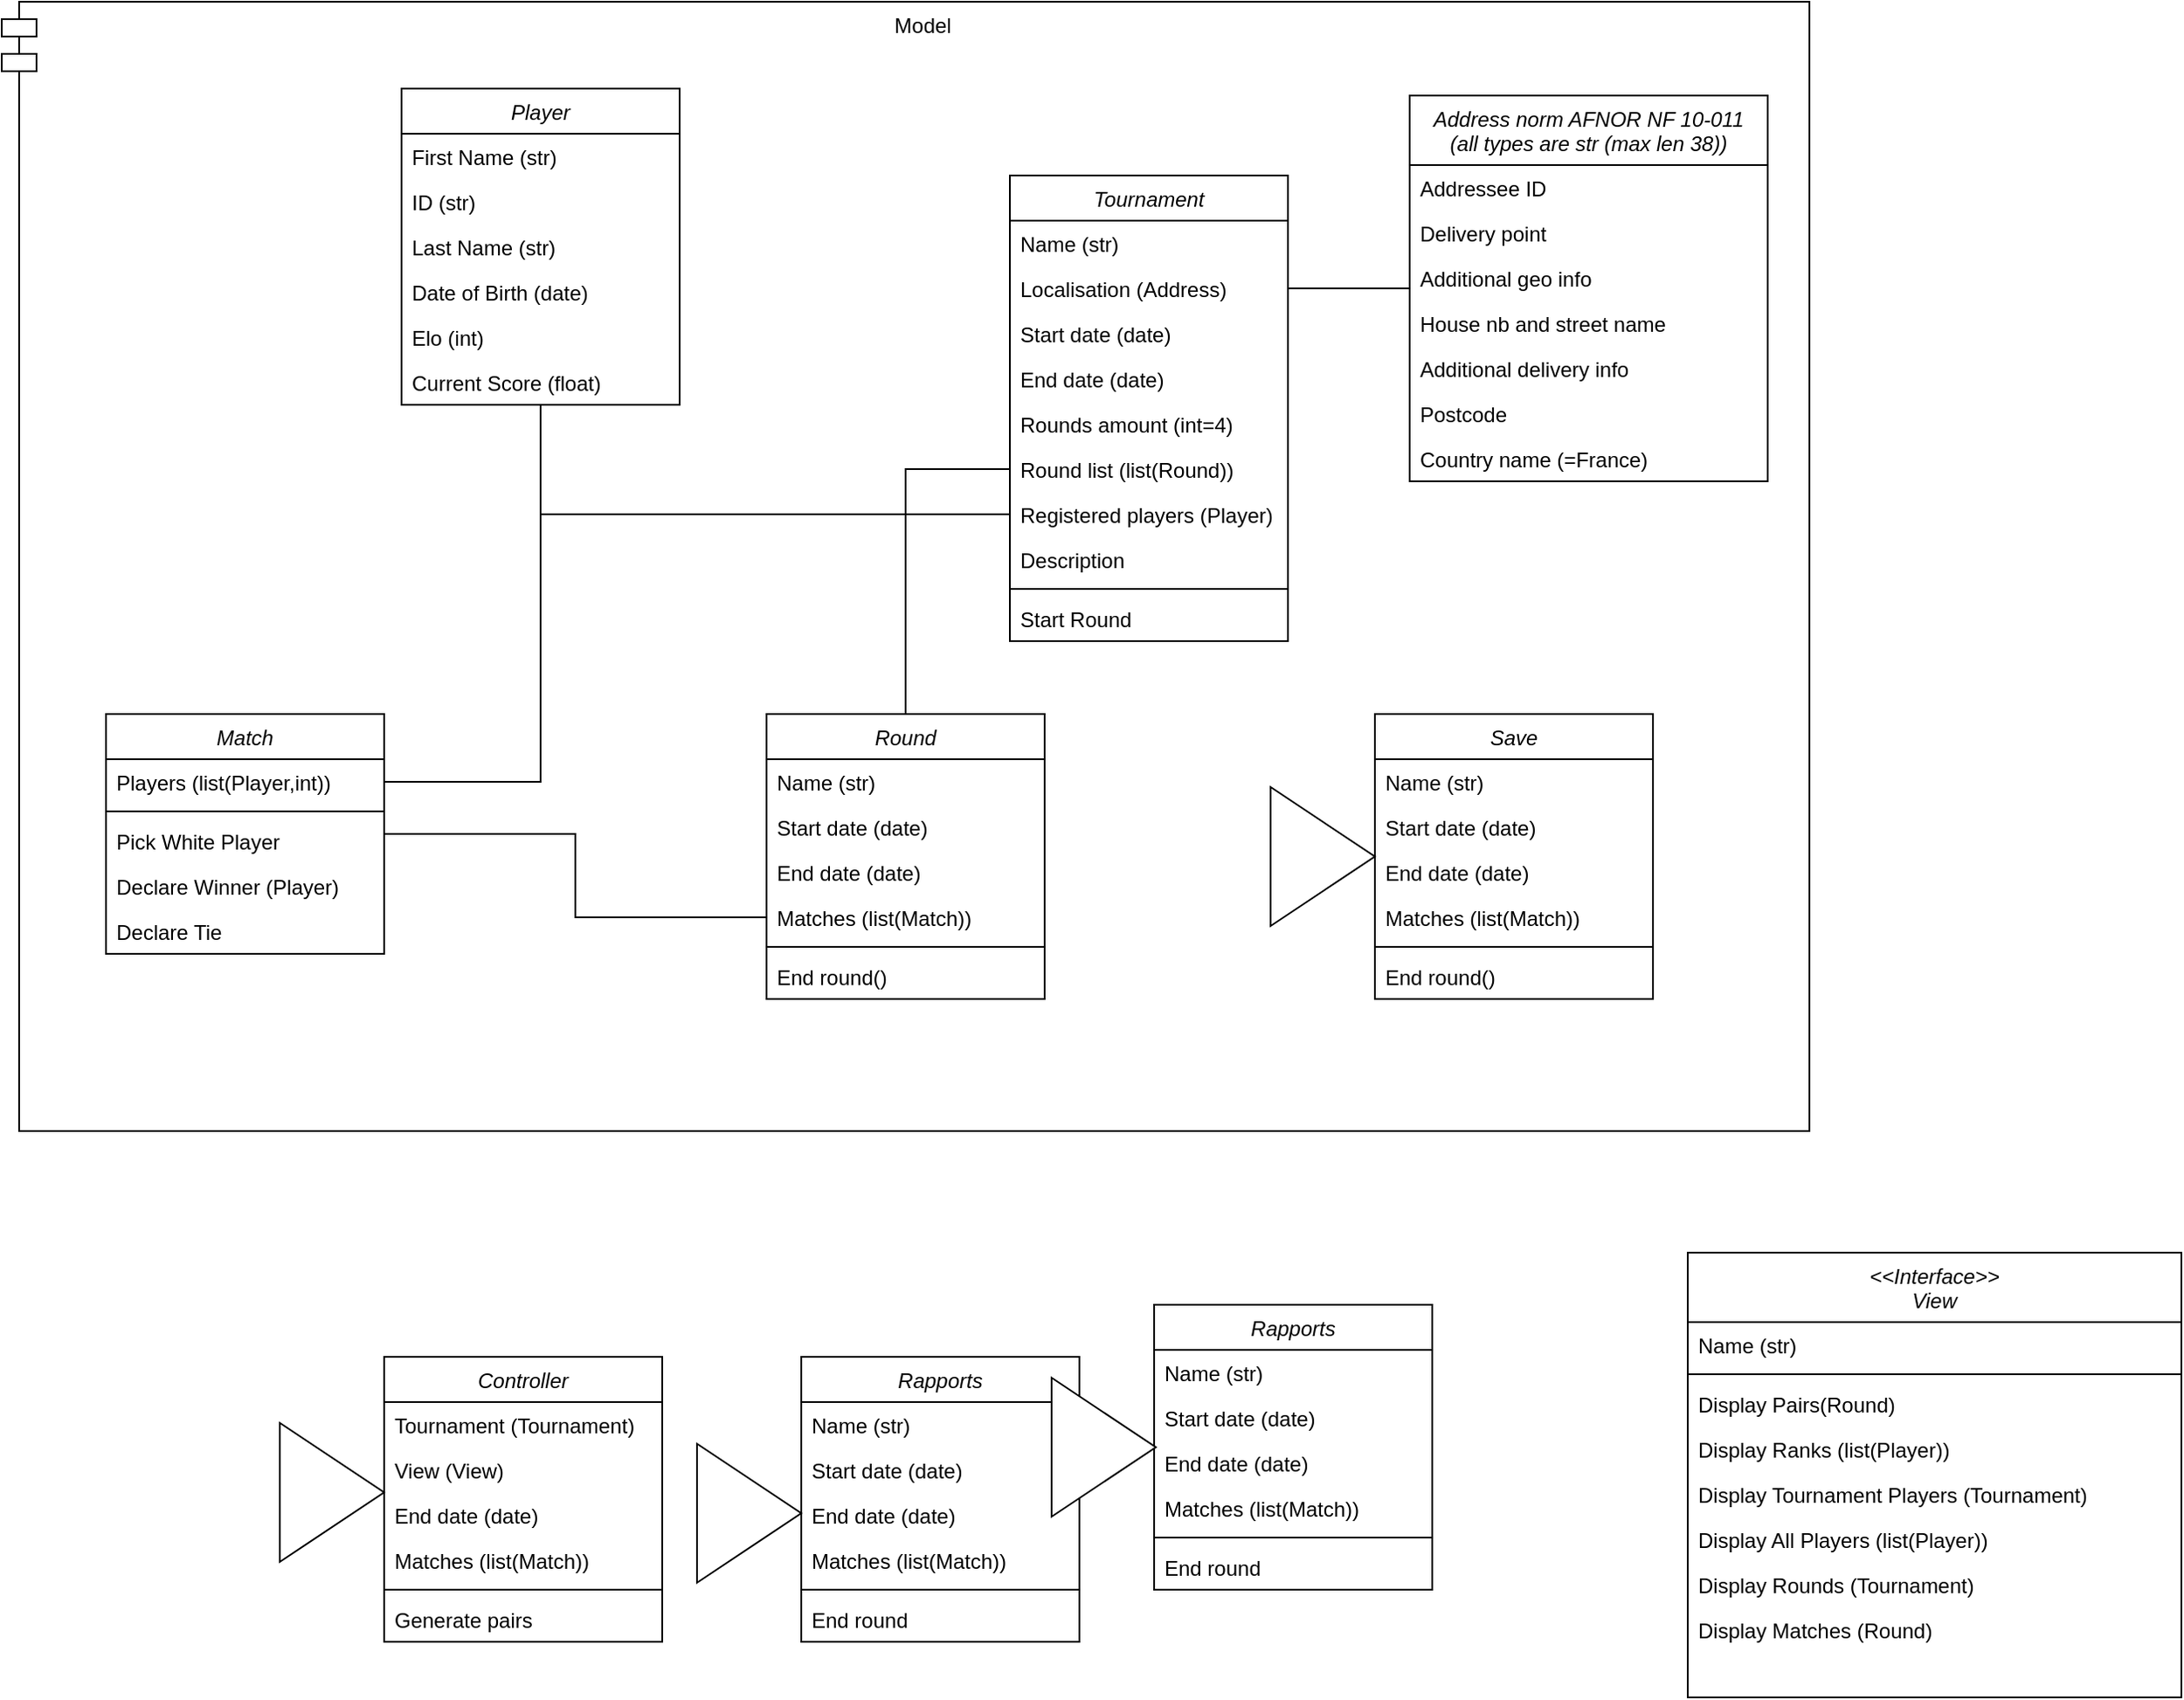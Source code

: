 <mxfile version="24.8.2">
  <diagram id="C5RBs43oDa-KdzZeNtuy" name="Page-1">
    <mxGraphModel dx="2876" dy="1066" grid="1" gridSize="10" guides="1" tooltips="1" connect="1" arrows="1" fold="1" page="1" pageScale="1" pageWidth="827" pageHeight="1169" math="0" shadow="0">
      <root>
        <mxCell id="WIyWlLk6GJQsqaUBKTNV-0" />
        <mxCell id="WIyWlLk6GJQsqaUBKTNV-1" parent="WIyWlLk6GJQsqaUBKTNV-0" />
        <mxCell id="ZnFAinwgTdMH8Z2mTddi-88" value="Model" style="shape=module;align=left;spacingLeft=20;align=center;verticalAlign=top;whiteSpace=wrap;html=1;" vertex="1" parent="WIyWlLk6GJQsqaUBKTNV-1">
          <mxGeometry x="-250" y="30" width="1040" height="650" as="geometry" />
        </mxCell>
        <mxCell id="ZnFAinwgTdMH8Z2mTddi-73" style="edgeStyle=orthogonalEdgeStyle;rounded=0;orthogonalLoop=1;jettySize=auto;html=1;endArrow=none;endFill=0;" edge="1" parent="WIyWlLk6GJQsqaUBKTNV-1" source="zkfFHV4jXpPFQw0GAbJ--0" target="ZnFAinwgTdMH8Z2mTddi-44">
          <mxGeometry relative="1" as="geometry" />
        </mxCell>
        <mxCell id="zkfFHV4jXpPFQw0GAbJ--0" value="Player" style="swimlane;fontStyle=2;align=center;verticalAlign=top;childLayout=stackLayout;horizontal=1;startSize=26;horizontalStack=0;resizeParent=1;resizeLast=0;collapsible=1;marginBottom=0;rounded=0;shadow=0;strokeWidth=1;" parent="WIyWlLk6GJQsqaUBKTNV-1" vertex="1">
          <mxGeometry x="-20" y="80" width="160" height="182" as="geometry">
            <mxRectangle x="230" y="140" width="160" height="26" as="alternateBounds" />
          </mxGeometry>
        </mxCell>
        <mxCell id="zkfFHV4jXpPFQw0GAbJ--1" value="First Name (str)" style="text;align=left;verticalAlign=top;spacingLeft=4;spacingRight=4;overflow=hidden;rotatable=0;points=[[0,0.5],[1,0.5]];portConstraint=eastwest;" parent="zkfFHV4jXpPFQw0GAbJ--0" vertex="1">
          <mxGeometry y="26" width="160" height="26" as="geometry" />
        </mxCell>
        <mxCell id="ZnFAinwgTdMH8Z2mTddi-1" value="ID (str)" style="text;align=left;verticalAlign=top;spacingLeft=4;spacingRight=4;overflow=hidden;rotatable=0;points=[[0,0.5],[1,0.5]];portConstraint=eastwest;rounded=0;shadow=0;html=0;" vertex="1" parent="zkfFHV4jXpPFQw0GAbJ--0">
          <mxGeometry y="52" width="160" height="26" as="geometry" />
        </mxCell>
        <mxCell id="ZnFAinwgTdMH8Z2mTddi-0" value="Last Name (str)" style="text;align=left;verticalAlign=top;spacingLeft=4;spacingRight=4;overflow=hidden;rotatable=0;points=[[0,0.5],[1,0.5]];portConstraint=eastwest;" vertex="1" parent="zkfFHV4jXpPFQw0GAbJ--0">
          <mxGeometry y="78" width="160" height="26" as="geometry" />
        </mxCell>
        <mxCell id="zkfFHV4jXpPFQw0GAbJ--2" value="Date of Birth (date)" style="text;align=left;verticalAlign=top;spacingLeft=4;spacingRight=4;overflow=hidden;rotatable=0;points=[[0,0.5],[1,0.5]];portConstraint=eastwest;rounded=0;shadow=0;html=0;" parent="zkfFHV4jXpPFQw0GAbJ--0" vertex="1">
          <mxGeometry y="104" width="160" height="26" as="geometry" />
        </mxCell>
        <mxCell id="zkfFHV4jXpPFQw0GAbJ--3" value="Elo (int)" style="text;align=left;verticalAlign=top;spacingLeft=4;spacingRight=4;overflow=hidden;rotatable=0;points=[[0,0.5],[1,0.5]];portConstraint=eastwest;rounded=0;shadow=0;html=0;" parent="zkfFHV4jXpPFQw0GAbJ--0" vertex="1">
          <mxGeometry y="130" width="160" height="26" as="geometry" />
        </mxCell>
        <mxCell id="ZnFAinwgTdMH8Z2mTddi-67" value="Current Score (float)" style="text;align=left;verticalAlign=top;spacingLeft=4;spacingRight=4;overflow=hidden;rotatable=0;points=[[0,0.5],[1,0.5]];portConstraint=eastwest;rounded=0;shadow=0;html=0;" vertex="1" parent="zkfFHV4jXpPFQw0GAbJ--0">
          <mxGeometry y="156" width="160" height="26" as="geometry" />
        </mxCell>
        <mxCell id="ZnFAinwgTdMH8Z2mTddi-27" value="Tournament" style="swimlane;fontStyle=2;align=center;verticalAlign=top;childLayout=stackLayout;horizontal=1;startSize=26;horizontalStack=0;resizeParent=1;resizeLast=0;collapsible=1;marginBottom=0;rounded=0;shadow=0;strokeWidth=1;" vertex="1" parent="WIyWlLk6GJQsqaUBKTNV-1">
          <mxGeometry x="330" y="130" width="160" height="268" as="geometry">
            <mxRectangle x="230" y="140" width="160" height="26" as="alternateBounds" />
          </mxGeometry>
        </mxCell>
        <mxCell id="ZnFAinwgTdMH8Z2mTddi-30" value="Name (str)" style="text;align=left;verticalAlign=top;spacingLeft=4;spacingRight=4;overflow=hidden;rotatable=0;points=[[0,0.5],[1,0.5]];portConstraint=eastwest;" vertex="1" parent="ZnFAinwgTdMH8Z2mTddi-27">
          <mxGeometry y="26" width="160" height="26" as="geometry" />
        </mxCell>
        <mxCell id="ZnFAinwgTdMH8Z2mTddi-32" value="Localisation (Address)" style="text;align=left;verticalAlign=top;spacingLeft=4;spacingRight=4;overflow=hidden;rotatable=0;points=[[0,0.5],[1,0.5]];portConstraint=eastwest;rounded=0;shadow=0;html=0;" vertex="1" parent="ZnFAinwgTdMH8Z2mTddi-27">
          <mxGeometry y="52" width="160" height="26" as="geometry" />
        </mxCell>
        <mxCell id="ZnFAinwgTdMH8Z2mTddi-31" value="Start date (date)" style="text;align=left;verticalAlign=top;spacingLeft=4;spacingRight=4;overflow=hidden;rotatable=0;points=[[0,0.5],[1,0.5]];portConstraint=eastwest;rounded=0;shadow=0;html=0;" vertex="1" parent="ZnFAinwgTdMH8Z2mTddi-27">
          <mxGeometry y="78" width="160" height="26" as="geometry" />
        </mxCell>
        <mxCell id="ZnFAinwgTdMH8Z2mTddi-43" value="End date (date)" style="text;align=left;verticalAlign=top;spacingLeft=4;spacingRight=4;overflow=hidden;rotatable=0;points=[[0,0.5],[1,0.5]];portConstraint=eastwest;rounded=0;shadow=0;html=0;" vertex="1" parent="ZnFAinwgTdMH8Z2mTddi-27">
          <mxGeometry y="104" width="160" height="26" as="geometry" />
        </mxCell>
        <mxCell id="ZnFAinwgTdMH8Z2mTddi-28" value="Rounds amount (int=4)" style="text;align=left;verticalAlign=top;spacingLeft=4;spacingRight=4;overflow=hidden;rotatable=0;points=[[0,0.5],[1,0.5]];portConstraint=eastwest;" vertex="1" parent="ZnFAinwgTdMH8Z2mTddi-27">
          <mxGeometry y="130" width="160" height="26" as="geometry" />
        </mxCell>
        <mxCell id="ZnFAinwgTdMH8Z2mTddi-29" value="Round list (list(Round))" style="text;align=left;verticalAlign=top;spacingLeft=4;spacingRight=4;overflow=hidden;rotatable=0;points=[[0,0.5],[1,0.5]];portConstraint=eastwest;rounded=0;shadow=0;html=0;" vertex="1" parent="ZnFAinwgTdMH8Z2mTddi-27">
          <mxGeometry y="156" width="160" height="26" as="geometry" />
        </mxCell>
        <mxCell id="ZnFAinwgTdMH8Z2mTddi-44" value="Registered players (Player)" style="text;align=left;verticalAlign=top;spacingLeft=4;spacingRight=4;overflow=hidden;rotatable=0;points=[[0,0.5],[1,0.5]];portConstraint=eastwest;rounded=0;shadow=0;html=0;" vertex="1" parent="ZnFAinwgTdMH8Z2mTddi-27">
          <mxGeometry y="182" width="160" height="26" as="geometry" />
        </mxCell>
        <mxCell id="ZnFAinwgTdMH8Z2mTddi-45" value="Description" style="text;align=left;verticalAlign=top;spacingLeft=4;spacingRight=4;overflow=hidden;rotatable=0;points=[[0,0.5],[1,0.5]];portConstraint=eastwest;rounded=0;shadow=0;html=0;" vertex="1" parent="ZnFAinwgTdMH8Z2mTddi-27">
          <mxGeometry y="208" width="160" height="26" as="geometry" />
        </mxCell>
        <mxCell id="ZnFAinwgTdMH8Z2mTddi-97" value="" style="line;strokeWidth=1;fillColor=none;align=left;verticalAlign=middle;spacingTop=-1;spacingLeft=3;spacingRight=3;rotatable=0;labelPosition=right;points=[];portConstraint=eastwest;strokeColor=inherit;" vertex="1" parent="ZnFAinwgTdMH8Z2mTddi-27">
          <mxGeometry y="234" width="160" height="8" as="geometry" />
        </mxCell>
        <mxCell id="ZnFAinwgTdMH8Z2mTddi-96" value="Start Round" style="text;align=left;verticalAlign=top;spacingLeft=4;spacingRight=4;overflow=hidden;rotatable=0;points=[[0,0.5],[1,0.5]];portConstraint=eastwest;rounded=0;shadow=0;html=0;" vertex="1" parent="ZnFAinwgTdMH8Z2mTddi-27">
          <mxGeometry y="242" width="160" height="26" as="geometry" />
        </mxCell>
        <mxCell id="ZnFAinwgTdMH8Z2mTddi-72" style="edgeStyle=orthogonalEdgeStyle;rounded=0;orthogonalLoop=1;jettySize=auto;html=1;endArrow=none;endFill=0;" edge="1" parent="WIyWlLk6GJQsqaUBKTNV-1" source="ZnFAinwgTdMH8Z2mTddi-34" target="ZnFAinwgTdMH8Z2mTddi-32">
          <mxGeometry relative="1" as="geometry" />
        </mxCell>
        <mxCell id="ZnFAinwgTdMH8Z2mTddi-34" value="Address norm AFNOR NF 10-011 &#xa;(all types are str (max len 38))" style="swimlane;fontStyle=2;align=center;verticalAlign=top;childLayout=stackLayout;horizontal=1;startSize=40;horizontalStack=0;resizeParent=1;resizeLast=0;collapsible=1;marginBottom=0;rounded=0;shadow=0;strokeWidth=1;" vertex="1" parent="WIyWlLk6GJQsqaUBKTNV-1">
          <mxGeometry x="560" y="84" width="206" height="222" as="geometry">
            <mxRectangle x="230" y="140" width="160" height="26" as="alternateBounds" />
          </mxGeometry>
        </mxCell>
        <mxCell id="ZnFAinwgTdMH8Z2mTddi-35" value="Addressee ID " style="text;align=left;verticalAlign=top;spacingLeft=4;spacingRight=4;overflow=hidden;rotatable=0;points=[[0,0.5],[1,0.5]];portConstraint=eastwest;" vertex="1" parent="ZnFAinwgTdMH8Z2mTddi-34">
          <mxGeometry y="40" width="206" height="26" as="geometry" />
        </mxCell>
        <mxCell id="ZnFAinwgTdMH8Z2mTddi-36" value="Delivery point " style="text;align=left;verticalAlign=top;spacingLeft=4;spacingRight=4;overflow=hidden;rotatable=0;points=[[0,0.5],[1,0.5]];portConstraint=eastwest;" vertex="1" parent="ZnFAinwgTdMH8Z2mTddi-34">
          <mxGeometry y="66" width="206" height="26" as="geometry" />
        </mxCell>
        <mxCell id="ZnFAinwgTdMH8Z2mTddi-37" value="Additional geo info " style="text;align=left;verticalAlign=top;spacingLeft=4;spacingRight=4;overflow=hidden;rotatable=0;points=[[0,0.5],[1,0.5]];portConstraint=eastwest;rounded=0;shadow=0;html=0;" vertex="1" parent="ZnFAinwgTdMH8Z2mTddi-34">
          <mxGeometry y="92" width="206" height="26" as="geometry" />
        </mxCell>
        <mxCell id="ZnFAinwgTdMH8Z2mTddi-38" value="House nb and street name " style="text;align=left;verticalAlign=top;spacingLeft=4;spacingRight=4;overflow=hidden;rotatable=0;points=[[0,0.5],[1,0.5]];portConstraint=eastwest;rounded=0;shadow=0;html=0;" vertex="1" parent="ZnFAinwgTdMH8Z2mTddi-34">
          <mxGeometry y="118" width="206" height="26" as="geometry" />
        </mxCell>
        <mxCell id="ZnFAinwgTdMH8Z2mTddi-39" value="Additional delivery info" style="text;align=left;verticalAlign=top;spacingLeft=4;spacingRight=4;overflow=hidden;rotatable=0;points=[[0,0.5],[1,0.5]];portConstraint=eastwest;rounded=0;shadow=0;html=0;" vertex="1" parent="ZnFAinwgTdMH8Z2mTddi-34">
          <mxGeometry y="144" width="206" height="26" as="geometry" />
        </mxCell>
        <mxCell id="ZnFAinwgTdMH8Z2mTddi-41" value="Postcode" style="text;align=left;verticalAlign=top;spacingLeft=4;spacingRight=4;overflow=hidden;rotatable=0;points=[[0,0.5],[1,0.5]];portConstraint=eastwest;rounded=0;shadow=0;html=0;" vertex="1" parent="ZnFAinwgTdMH8Z2mTddi-34">
          <mxGeometry y="170" width="206" height="26" as="geometry" />
        </mxCell>
        <mxCell id="ZnFAinwgTdMH8Z2mTddi-42" value="Country name (=France)" style="text;align=left;verticalAlign=top;spacingLeft=4;spacingRight=4;overflow=hidden;rotatable=0;points=[[0,0.5],[1,0.5]];portConstraint=eastwest;rounded=0;shadow=0;html=0;" vertex="1" parent="ZnFAinwgTdMH8Z2mTddi-34">
          <mxGeometry y="196" width="206" height="26" as="geometry" />
        </mxCell>
        <mxCell id="ZnFAinwgTdMH8Z2mTddi-75" style="edgeStyle=orthogonalEdgeStyle;rounded=0;orthogonalLoop=1;jettySize=auto;html=1;endArrow=none;endFill=0;" edge="1" parent="WIyWlLk6GJQsqaUBKTNV-1" source="ZnFAinwgTdMH8Z2mTddi-52" target="ZnFAinwgTdMH8Z2mTddi-29">
          <mxGeometry relative="1" as="geometry" />
        </mxCell>
        <mxCell id="ZnFAinwgTdMH8Z2mTddi-52" value="Round" style="swimlane;fontStyle=2;align=center;verticalAlign=top;childLayout=stackLayout;horizontal=1;startSize=26;horizontalStack=0;resizeParent=1;resizeLast=0;collapsible=1;marginBottom=0;rounded=0;shadow=0;strokeWidth=1;" vertex="1" parent="WIyWlLk6GJQsqaUBKTNV-1">
          <mxGeometry x="190" y="440" width="160" height="164" as="geometry">
            <mxRectangle x="230" y="140" width="160" height="26" as="alternateBounds" />
          </mxGeometry>
        </mxCell>
        <mxCell id="ZnFAinwgTdMH8Z2mTddi-53" value="Name (str)" style="text;align=left;verticalAlign=top;spacingLeft=4;spacingRight=4;overflow=hidden;rotatable=0;points=[[0,0.5],[1,0.5]];portConstraint=eastwest;" vertex="1" parent="ZnFAinwgTdMH8Z2mTddi-52">
          <mxGeometry y="26" width="160" height="26" as="geometry" />
        </mxCell>
        <mxCell id="ZnFAinwgTdMH8Z2mTddi-78" value="Start date (date)" style="text;align=left;verticalAlign=top;spacingLeft=4;spacingRight=4;overflow=hidden;rotatable=0;points=[[0,0.5],[1,0.5]];portConstraint=eastwest;rounded=0;shadow=0;html=0;" vertex="1" parent="ZnFAinwgTdMH8Z2mTddi-52">
          <mxGeometry y="52" width="160" height="26" as="geometry" />
        </mxCell>
        <mxCell id="ZnFAinwgTdMH8Z2mTddi-79" value="End date (date)" style="text;align=left;verticalAlign=top;spacingLeft=4;spacingRight=4;overflow=hidden;rotatable=0;points=[[0,0.5],[1,0.5]];portConstraint=eastwest;rounded=0;shadow=0;html=0;" vertex="1" parent="ZnFAinwgTdMH8Z2mTddi-52">
          <mxGeometry y="78" width="160" height="26" as="geometry" />
        </mxCell>
        <mxCell id="ZnFAinwgTdMH8Z2mTddi-54" value="Matches (list(Match))" style="text;align=left;verticalAlign=top;spacingLeft=4;spacingRight=4;overflow=hidden;rotatable=0;points=[[0,0.5],[1,0.5]];portConstraint=eastwest;rounded=0;shadow=0;html=0;" vertex="1" parent="ZnFAinwgTdMH8Z2mTddi-52">
          <mxGeometry y="104" width="160" height="26" as="geometry" />
        </mxCell>
        <mxCell id="ZnFAinwgTdMH8Z2mTddi-69" value="" style="line;strokeWidth=1;fillColor=none;align=left;verticalAlign=middle;spacingTop=-1;spacingLeft=3;spacingRight=3;rotatable=0;labelPosition=right;points=[];portConstraint=eastwest;strokeColor=inherit;" vertex="1" parent="ZnFAinwgTdMH8Z2mTddi-52">
          <mxGeometry y="130" width="160" height="8" as="geometry" />
        </mxCell>
        <mxCell id="ZnFAinwgTdMH8Z2mTddi-82" value="End round()" style="text;align=left;verticalAlign=top;spacingLeft=4;spacingRight=4;overflow=hidden;rotatable=0;points=[[0,0.5],[1,0.5]];portConstraint=eastwest;rounded=0;shadow=0;html=0;" vertex="1" parent="ZnFAinwgTdMH8Z2mTddi-52">
          <mxGeometry y="138" width="160" height="26" as="geometry" />
        </mxCell>
        <mxCell id="ZnFAinwgTdMH8Z2mTddi-83" style="edgeStyle=orthogonalEdgeStyle;rounded=0;orthogonalLoop=1;jettySize=auto;html=1;endArrow=none;endFill=0;" edge="1" parent="WIyWlLk6GJQsqaUBKTNV-1" source="ZnFAinwgTdMH8Z2mTddi-76" target="ZnFAinwgTdMH8Z2mTddi-54">
          <mxGeometry relative="1" as="geometry" />
        </mxCell>
        <mxCell id="ZnFAinwgTdMH8Z2mTddi-76" value="Match" style="swimlane;fontStyle=2;align=center;verticalAlign=top;childLayout=stackLayout;horizontal=1;startSize=26;horizontalStack=0;resizeParent=1;resizeLast=0;collapsible=1;marginBottom=0;rounded=0;shadow=0;strokeWidth=1;" vertex="1" parent="WIyWlLk6GJQsqaUBKTNV-1">
          <mxGeometry x="-190" y="440" width="160" height="138" as="geometry">
            <mxRectangle x="230" y="140" width="160" height="26" as="alternateBounds" />
          </mxGeometry>
        </mxCell>
        <mxCell id="ZnFAinwgTdMH8Z2mTddi-80" value="Players (list(Player,int))" style="text;align=left;verticalAlign=top;spacingLeft=4;spacingRight=4;overflow=hidden;rotatable=0;points=[[0,0.5],[1,0.5]];portConstraint=eastwest;rounded=0;shadow=0;html=0;" vertex="1" parent="ZnFAinwgTdMH8Z2mTddi-76">
          <mxGeometry y="26" width="160" height="26" as="geometry" />
        </mxCell>
        <mxCell id="ZnFAinwgTdMH8Z2mTddi-81" value="" style="line;strokeWidth=1;fillColor=none;align=left;verticalAlign=middle;spacingTop=-1;spacingLeft=3;spacingRight=3;rotatable=0;labelPosition=right;points=[];portConstraint=eastwest;strokeColor=inherit;" vertex="1" parent="ZnFAinwgTdMH8Z2mTddi-76">
          <mxGeometry y="52" width="160" height="8" as="geometry" />
        </mxCell>
        <mxCell id="ZnFAinwgTdMH8Z2mTddi-86" value="Pick White Player" style="text;align=left;verticalAlign=top;spacingLeft=4;spacingRight=4;overflow=hidden;rotatable=0;points=[[0,0.5],[1,0.5]];portConstraint=eastwest;rounded=0;shadow=0;html=0;" vertex="1" parent="ZnFAinwgTdMH8Z2mTddi-76">
          <mxGeometry y="60" width="160" height="26" as="geometry" />
        </mxCell>
        <mxCell id="ZnFAinwgTdMH8Z2mTddi-68" value="Declare Winner (Player)" style="text;align=left;verticalAlign=top;spacingLeft=4;spacingRight=4;overflow=hidden;rotatable=0;points=[[0,0.5],[1,0.5]];portConstraint=eastwest;rounded=0;shadow=0;html=0;" vertex="1" parent="ZnFAinwgTdMH8Z2mTddi-76">
          <mxGeometry y="86" width="160" height="26" as="geometry" />
        </mxCell>
        <mxCell id="ZnFAinwgTdMH8Z2mTddi-85" value="Declare Tie" style="text;align=left;verticalAlign=top;spacingLeft=4;spacingRight=4;overflow=hidden;rotatable=0;points=[[0,0.5],[1,0.5]];portConstraint=eastwest;rounded=0;shadow=0;html=0;" vertex="1" parent="ZnFAinwgTdMH8Z2mTddi-76">
          <mxGeometry y="112" width="160" height="26" as="geometry" />
        </mxCell>
        <mxCell id="ZnFAinwgTdMH8Z2mTddi-84" style="edgeStyle=orthogonalEdgeStyle;rounded=0;orthogonalLoop=1;jettySize=auto;html=1;endArrow=none;endFill=0;" edge="1" parent="WIyWlLk6GJQsqaUBKTNV-1" source="zkfFHV4jXpPFQw0GAbJ--0" target="ZnFAinwgTdMH8Z2mTddi-80">
          <mxGeometry relative="1" as="geometry">
            <mxPoint x="70" y="272" as="sourcePoint" />
            <mxPoint x="130" y="577" as="targetPoint" />
          </mxGeometry>
        </mxCell>
        <mxCell id="ZnFAinwgTdMH8Z2mTddi-98" value="Rapports" style="swimlane;fontStyle=2;align=center;verticalAlign=top;childLayout=stackLayout;horizontal=1;startSize=26;horizontalStack=0;resizeParent=1;resizeLast=0;collapsible=1;marginBottom=0;rounded=0;shadow=0;strokeWidth=1;" vertex="1" parent="WIyWlLk6GJQsqaUBKTNV-1">
          <mxGeometry x="210" y="810" width="160" height="164" as="geometry">
            <mxRectangle x="230" y="140" width="160" height="26" as="alternateBounds" />
          </mxGeometry>
        </mxCell>
        <mxCell id="ZnFAinwgTdMH8Z2mTddi-99" value="Name (str)" style="text;align=left;verticalAlign=top;spacingLeft=4;spacingRight=4;overflow=hidden;rotatable=0;points=[[0,0.5],[1,0.5]];portConstraint=eastwest;" vertex="1" parent="ZnFAinwgTdMH8Z2mTddi-98">
          <mxGeometry y="26" width="160" height="26" as="geometry" />
        </mxCell>
        <mxCell id="ZnFAinwgTdMH8Z2mTddi-100" value="Start date (date)" style="text;align=left;verticalAlign=top;spacingLeft=4;spacingRight=4;overflow=hidden;rotatable=0;points=[[0,0.5],[1,0.5]];portConstraint=eastwest;rounded=0;shadow=0;html=0;" vertex="1" parent="ZnFAinwgTdMH8Z2mTddi-98">
          <mxGeometry y="52" width="160" height="26" as="geometry" />
        </mxCell>
        <mxCell id="ZnFAinwgTdMH8Z2mTddi-101" value="End date (date)" style="text;align=left;verticalAlign=top;spacingLeft=4;spacingRight=4;overflow=hidden;rotatable=0;points=[[0,0.5],[1,0.5]];portConstraint=eastwest;rounded=0;shadow=0;html=0;" vertex="1" parent="ZnFAinwgTdMH8Z2mTddi-98">
          <mxGeometry y="78" width="160" height="26" as="geometry" />
        </mxCell>
        <mxCell id="ZnFAinwgTdMH8Z2mTddi-102" value="Matches (list(Match))" style="text;align=left;verticalAlign=top;spacingLeft=4;spacingRight=4;overflow=hidden;rotatable=0;points=[[0,0.5],[1,0.5]];portConstraint=eastwest;rounded=0;shadow=0;html=0;" vertex="1" parent="ZnFAinwgTdMH8Z2mTddi-98">
          <mxGeometry y="104" width="160" height="26" as="geometry" />
        </mxCell>
        <mxCell id="ZnFAinwgTdMH8Z2mTddi-103" value="" style="line;strokeWidth=1;fillColor=none;align=left;verticalAlign=middle;spacingTop=-1;spacingLeft=3;spacingRight=3;rotatable=0;labelPosition=right;points=[];portConstraint=eastwest;strokeColor=inherit;" vertex="1" parent="ZnFAinwgTdMH8Z2mTddi-98">
          <mxGeometry y="130" width="160" height="8" as="geometry" />
        </mxCell>
        <mxCell id="ZnFAinwgTdMH8Z2mTddi-104" value="End round" style="text;align=left;verticalAlign=top;spacingLeft=4;spacingRight=4;overflow=hidden;rotatable=0;points=[[0,0.5],[1,0.5]];portConstraint=eastwest;rounded=0;shadow=0;html=0;" vertex="1" parent="ZnFAinwgTdMH8Z2mTddi-98">
          <mxGeometry y="138" width="160" height="26" as="geometry" />
        </mxCell>
        <mxCell id="ZnFAinwgTdMH8Z2mTddi-105" value="Rapports" style="swimlane;fontStyle=2;align=center;verticalAlign=top;childLayout=stackLayout;horizontal=1;startSize=26;horizontalStack=0;resizeParent=1;resizeLast=0;collapsible=1;marginBottom=0;rounded=0;shadow=0;strokeWidth=1;" vertex="1" parent="WIyWlLk6GJQsqaUBKTNV-1">
          <mxGeometry x="413" y="780" width="160" height="164" as="geometry">
            <mxRectangle x="230" y="140" width="160" height="26" as="alternateBounds" />
          </mxGeometry>
        </mxCell>
        <mxCell id="ZnFAinwgTdMH8Z2mTddi-106" value="Name (str)" style="text;align=left;verticalAlign=top;spacingLeft=4;spacingRight=4;overflow=hidden;rotatable=0;points=[[0,0.5],[1,0.5]];portConstraint=eastwest;" vertex="1" parent="ZnFAinwgTdMH8Z2mTddi-105">
          <mxGeometry y="26" width="160" height="26" as="geometry" />
        </mxCell>
        <mxCell id="ZnFAinwgTdMH8Z2mTddi-107" value="Start date (date)" style="text;align=left;verticalAlign=top;spacingLeft=4;spacingRight=4;overflow=hidden;rotatable=0;points=[[0,0.5],[1,0.5]];portConstraint=eastwest;rounded=0;shadow=0;html=0;" vertex="1" parent="ZnFAinwgTdMH8Z2mTddi-105">
          <mxGeometry y="52" width="160" height="26" as="geometry" />
        </mxCell>
        <mxCell id="ZnFAinwgTdMH8Z2mTddi-108" value="End date (date)" style="text;align=left;verticalAlign=top;spacingLeft=4;spacingRight=4;overflow=hidden;rotatable=0;points=[[0,0.5],[1,0.5]];portConstraint=eastwest;rounded=0;shadow=0;html=0;" vertex="1" parent="ZnFAinwgTdMH8Z2mTddi-105">
          <mxGeometry y="78" width="160" height="26" as="geometry" />
        </mxCell>
        <mxCell id="ZnFAinwgTdMH8Z2mTddi-109" value="Matches (list(Match))" style="text;align=left;verticalAlign=top;spacingLeft=4;spacingRight=4;overflow=hidden;rotatable=0;points=[[0,0.5],[1,0.5]];portConstraint=eastwest;rounded=0;shadow=0;html=0;" vertex="1" parent="ZnFAinwgTdMH8Z2mTddi-105">
          <mxGeometry y="104" width="160" height="26" as="geometry" />
        </mxCell>
        <mxCell id="ZnFAinwgTdMH8Z2mTddi-110" value="" style="line;strokeWidth=1;fillColor=none;align=left;verticalAlign=middle;spacingTop=-1;spacingLeft=3;spacingRight=3;rotatable=0;labelPosition=right;points=[];portConstraint=eastwest;strokeColor=inherit;" vertex="1" parent="ZnFAinwgTdMH8Z2mTddi-105">
          <mxGeometry y="130" width="160" height="8" as="geometry" />
        </mxCell>
        <mxCell id="ZnFAinwgTdMH8Z2mTddi-111" value="End round" style="text;align=left;verticalAlign=top;spacingLeft=4;spacingRight=4;overflow=hidden;rotatable=0;points=[[0,0.5],[1,0.5]];portConstraint=eastwest;rounded=0;shadow=0;html=0;" vertex="1" parent="ZnFAinwgTdMH8Z2mTddi-105">
          <mxGeometry y="138" width="160" height="26" as="geometry" />
        </mxCell>
        <mxCell id="ZnFAinwgTdMH8Z2mTddi-112" value="Controller" style="swimlane;fontStyle=2;align=center;verticalAlign=top;childLayout=stackLayout;horizontal=1;startSize=26;horizontalStack=0;resizeParent=1;resizeLast=0;collapsible=1;marginBottom=0;rounded=0;shadow=0;strokeWidth=1;" vertex="1" parent="WIyWlLk6GJQsqaUBKTNV-1">
          <mxGeometry x="-30" y="810" width="160" height="164" as="geometry">
            <mxRectangle x="230" y="140" width="160" height="26" as="alternateBounds" />
          </mxGeometry>
        </mxCell>
        <mxCell id="ZnFAinwgTdMH8Z2mTddi-113" value="Tournament (Tournament)" style="text;align=left;verticalAlign=top;spacingLeft=4;spacingRight=4;overflow=hidden;rotatable=0;points=[[0,0.5],[1,0.5]];portConstraint=eastwest;" vertex="1" parent="ZnFAinwgTdMH8Z2mTddi-112">
          <mxGeometry y="26" width="160" height="26" as="geometry" />
        </mxCell>
        <mxCell id="ZnFAinwgTdMH8Z2mTddi-114" value="View (View)" style="text;align=left;verticalAlign=top;spacingLeft=4;spacingRight=4;overflow=hidden;rotatable=0;points=[[0,0.5],[1,0.5]];portConstraint=eastwest;rounded=0;shadow=0;html=0;" vertex="1" parent="ZnFAinwgTdMH8Z2mTddi-112">
          <mxGeometry y="52" width="160" height="26" as="geometry" />
        </mxCell>
        <mxCell id="ZnFAinwgTdMH8Z2mTddi-115" value="End date (date)" style="text;align=left;verticalAlign=top;spacingLeft=4;spacingRight=4;overflow=hidden;rotatable=0;points=[[0,0.5],[1,0.5]];portConstraint=eastwest;rounded=0;shadow=0;html=0;" vertex="1" parent="ZnFAinwgTdMH8Z2mTddi-112">
          <mxGeometry y="78" width="160" height="26" as="geometry" />
        </mxCell>
        <mxCell id="ZnFAinwgTdMH8Z2mTddi-116" value="Matches (list(Match))" style="text;align=left;verticalAlign=top;spacingLeft=4;spacingRight=4;overflow=hidden;rotatable=0;points=[[0,0.5],[1,0.5]];portConstraint=eastwest;rounded=0;shadow=0;html=0;" vertex="1" parent="ZnFAinwgTdMH8Z2mTddi-112">
          <mxGeometry y="104" width="160" height="26" as="geometry" />
        </mxCell>
        <mxCell id="ZnFAinwgTdMH8Z2mTddi-117" value="" style="line;strokeWidth=1;fillColor=none;align=left;verticalAlign=middle;spacingTop=-1;spacingLeft=3;spacingRight=3;rotatable=0;labelPosition=right;points=[];portConstraint=eastwest;strokeColor=inherit;" vertex="1" parent="ZnFAinwgTdMH8Z2mTddi-112">
          <mxGeometry y="130" width="160" height="8" as="geometry" />
        </mxCell>
        <mxCell id="ZnFAinwgTdMH8Z2mTddi-118" value="Generate pairs" style="text;align=left;verticalAlign=top;spacingLeft=4;spacingRight=4;overflow=hidden;rotatable=0;points=[[0,0.5],[1,0.5]];portConstraint=eastwest;rounded=0;shadow=0;html=0;" vertex="1" parent="ZnFAinwgTdMH8Z2mTddi-112">
          <mxGeometry y="138" width="160" height="26" as="geometry" />
        </mxCell>
        <mxCell id="ZnFAinwgTdMH8Z2mTddi-119" value="&lt;&lt;Interface&gt;&gt;&#xa;View" style="swimlane;fontStyle=2;align=center;verticalAlign=top;childLayout=stackLayout;horizontal=1;startSize=40;horizontalStack=0;resizeParent=1;resizeLast=0;collapsible=1;marginBottom=0;rounded=0;shadow=0;strokeWidth=1;" vertex="1" parent="WIyWlLk6GJQsqaUBKTNV-1">
          <mxGeometry x="720" y="750" width="284" height="256" as="geometry">
            <mxRectangle x="230" y="140" width="160" height="26" as="alternateBounds" />
          </mxGeometry>
        </mxCell>
        <mxCell id="ZnFAinwgTdMH8Z2mTddi-120" value="Name (str)" style="text;align=left;verticalAlign=top;spacingLeft=4;spacingRight=4;overflow=hidden;rotatable=0;points=[[0,0.5],[1,0.5]];portConstraint=eastwest;" vertex="1" parent="ZnFAinwgTdMH8Z2mTddi-119">
          <mxGeometry y="40" width="284" height="26" as="geometry" />
        </mxCell>
        <mxCell id="ZnFAinwgTdMH8Z2mTddi-124" value="" style="line;strokeWidth=1;fillColor=none;align=left;verticalAlign=middle;spacingTop=-1;spacingLeft=3;spacingRight=3;rotatable=0;labelPosition=right;points=[];portConstraint=eastwest;strokeColor=inherit;" vertex="1" parent="ZnFAinwgTdMH8Z2mTddi-119">
          <mxGeometry y="66" width="284" height="8" as="geometry" />
        </mxCell>
        <mxCell id="ZnFAinwgTdMH8Z2mTddi-125" value="Display Pairs(Round)" style="text;align=left;verticalAlign=top;spacingLeft=4;spacingRight=4;overflow=hidden;rotatable=0;points=[[0,0.5],[1,0.5]];portConstraint=eastwest;rounded=0;shadow=0;html=0;" vertex="1" parent="ZnFAinwgTdMH8Z2mTddi-119">
          <mxGeometry y="74" width="284" height="26" as="geometry" />
        </mxCell>
        <mxCell id="ZnFAinwgTdMH8Z2mTddi-126" value="Display Ranks (list(Player))" style="text;align=left;verticalAlign=top;spacingLeft=4;spacingRight=4;overflow=hidden;rotatable=0;points=[[0,0.5],[1,0.5]];portConstraint=eastwest;rounded=0;shadow=0;html=0;" vertex="1" parent="ZnFAinwgTdMH8Z2mTddi-119">
          <mxGeometry y="100" width="284" height="26" as="geometry" />
        </mxCell>
        <mxCell id="ZnFAinwgTdMH8Z2mTddi-127" value="Display Tournament Players (Tournament)" style="text;align=left;verticalAlign=top;spacingLeft=4;spacingRight=4;overflow=hidden;rotatable=0;points=[[0,0.5],[1,0.5]];portConstraint=eastwest;rounded=0;shadow=0;html=0;" vertex="1" parent="ZnFAinwgTdMH8Z2mTddi-119">
          <mxGeometry y="126" width="284" height="26" as="geometry" />
        </mxCell>
        <mxCell id="ZnFAinwgTdMH8Z2mTddi-128" value="Display All Players (list(Player))" style="text;align=left;verticalAlign=top;spacingLeft=4;spacingRight=4;overflow=hidden;rotatable=0;points=[[0,0.5],[1,0.5]];portConstraint=eastwest;rounded=0;shadow=0;html=0;" vertex="1" parent="ZnFAinwgTdMH8Z2mTddi-119">
          <mxGeometry y="152" width="284" height="26" as="geometry" />
        </mxCell>
        <mxCell id="ZnFAinwgTdMH8Z2mTddi-129" value="Display Rounds (Tournament)" style="text;align=left;verticalAlign=top;spacingLeft=4;spacingRight=4;overflow=hidden;rotatable=0;points=[[0,0.5],[1,0.5]];portConstraint=eastwest;rounded=0;shadow=0;html=0;" vertex="1" parent="ZnFAinwgTdMH8Z2mTddi-119">
          <mxGeometry y="178" width="284" height="26" as="geometry" />
        </mxCell>
        <mxCell id="ZnFAinwgTdMH8Z2mTddi-130" value="Display Matches (Round)" style="text;align=left;verticalAlign=top;spacingLeft=4;spacingRight=4;overflow=hidden;rotatable=0;points=[[0,0.5],[1,0.5]];portConstraint=eastwest;rounded=0;shadow=0;html=0;" vertex="1" parent="ZnFAinwgTdMH8Z2mTddi-119">
          <mxGeometry y="204" width="284" height="26" as="geometry" />
        </mxCell>
        <mxCell id="ZnFAinwgTdMH8Z2mTddi-131" value="Save" style="swimlane;fontStyle=2;align=center;verticalAlign=top;childLayout=stackLayout;horizontal=1;startSize=26;horizontalStack=0;resizeParent=1;resizeLast=0;collapsible=1;marginBottom=0;rounded=0;shadow=0;strokeWidth=1;" vertex="1" parent="WIyWlLk6GJQsqaUBKTNV-1">
          <mxGeometry x="540" y="440" width="160" height="164" as="geometry">
            <mxRectangle x="230" y="140" width="160" height="26" as="alternateBounds" />
          </mxGeometry>
        </mxCell>
        <mxCell id="ZnFAinwgTdMH8Z2mTddi-132" value="Name (str)" style="text;align=left;verticalAlign=top;spacingLeft=4;spacingRight=4;overflow=hidden;rotatable=0;points=[[0,0.5],[1,0.5]];portConstraint=eastwest;" vertex="1" parent="ZnFAinwgTdMH8Z2mTddi-131">
          <mxGeometry y="26" width="160" height="26" as="geometry" />
        </mxCell>
        <mxCell id="ZnFAinwgTdMH8Z2mTddi-133" value="Start date (date)" style="text;align=left;verticalAlign=top;spacingLeft=4;spacingRight=4;overflow=hidden;rotatable=0;points=[[0,0.5],[1,0.5]];portConstraint=eastwest;rounded=0;shadow=0;html=0;" vertex="1" parent="ZnFAinwgTdMH8Z2mTddi-131">
          <mxGeometry y="52" width="160" height="26" as="geometry" />
        </mxCell>
        <mxCell id="ZnFAinwgTdMH8Z2mTddi-134" value="End date (date)" style="text;align=left;verticalAlign=top;spacingLeft=4;spacingRight=4;overflow=hidden;rotatable=0;points=[[0,0.5],[1,0.5]];portConstraint=eastwest;rounded=0;shadow=0;html=0;" vertex="1" parent="ZnFAinwgTdMH8Z2mTddi-131">
          <mxGeometry y="78" width="160" height="26" as="geometry" />
        </mxCell>
        <mxCell id="ZnFAinwgTdMH8Z2mTddi-135" value="Matches (list(Match))" style="text;align=left;verticalAlign=top;spacingLeft=4;spacingRight=4;overflow=hidden;rotatable=0;points=[[0,0.5],[1,0.5]];portConstraint=eastwest;rounded=0;shadow=0;html=0;" vertex="1" parent="ZnFAinwgTdMH8Z2mTddi-131">
          <mxGeometry y="104" width="160" height="26" as="geometry" />
        </mxCell>
        <mxCell id="ZnFAinwgTdMH8Z2mTddi-136" value="" style="line;strokeWidth=1;fillColor=none;align=left;verticalAlign=middle;spacingTop=-1;spacingLeft=3;spacingRight=3;rotatable=0;labelPosition=right;points=[];portConstraint=eastwest;strokeColor=inherit;" vertex="1" parent="ZnFAinwgTdMH8Z2mTddi-131">
          <mxGeometry y="130" width="160" height="8" as="geometry" />
        </mxCell>
        <mxCell id="ZnFAinwgTdMH8Z2mTddi-137" value="End round()" style="text;align=left;verticalAlign=top;spacingLeft=4;spacingRight=4;overflow=hidden;rotatable=0;points=[[0,0.5],[1,0.5]];portConstraint=eastwest;rounded=0;shadow=0;html=0;" vertex="1" parent="ZnFAinwgTdMH8Z2mTddi-131">
          <mxGeometry y="138" width="160" height="26" as="geometry" />
        </mxCell>
        <mxCell id="ZnFAinwgTdMH8Z2mTddi-138" value="" style="triangle;whiteSpace=wrap;html=1;" vertex="1" parent="WIyWlLk6GJQsqaUBKTNV-1">
          <mxGeometry x="480" y="482" width="60" height="80" as="geometry" />
        </mxCell>
        <mxCell id="ZnFAinwgTdMH8Z2mTddi-139" value="" style="triangle;whiteSpace=wrap;html=1;" vertex="1" parent="WIyWlLk6GJQsqaUBKTNV-1">
          <mxGeometry x="354" y="822" width="60" height="80" as="geometry" />
        </mxCell>
        <mxCell id="ZnFAinwgTdMH8Z2mTddi-140" value="" style="triangle;whiteSpace=wrap;html=1;" vertex="1" parent="WIyWlLk6GJQsqaUBKTNV-1">
          <mxGeometry x="150" y="860" width="60" height="80" as="geometry" />
        </mxCell>
        <mxCell id="ZnFAinwgTdMH8Z2mTddi-141" value="" style="triangle;whiteSpace=wrap;html=1;" vertex="1" parent="WIyWlLk6GJQsqaUBKTNV-1">
          <mxGeometry x="-90" y="848" width="60" height="80" as="geometry" />
        </mxCell>
      </root>
    </mxGraphModel>
  </diagram>
</mxfile>
